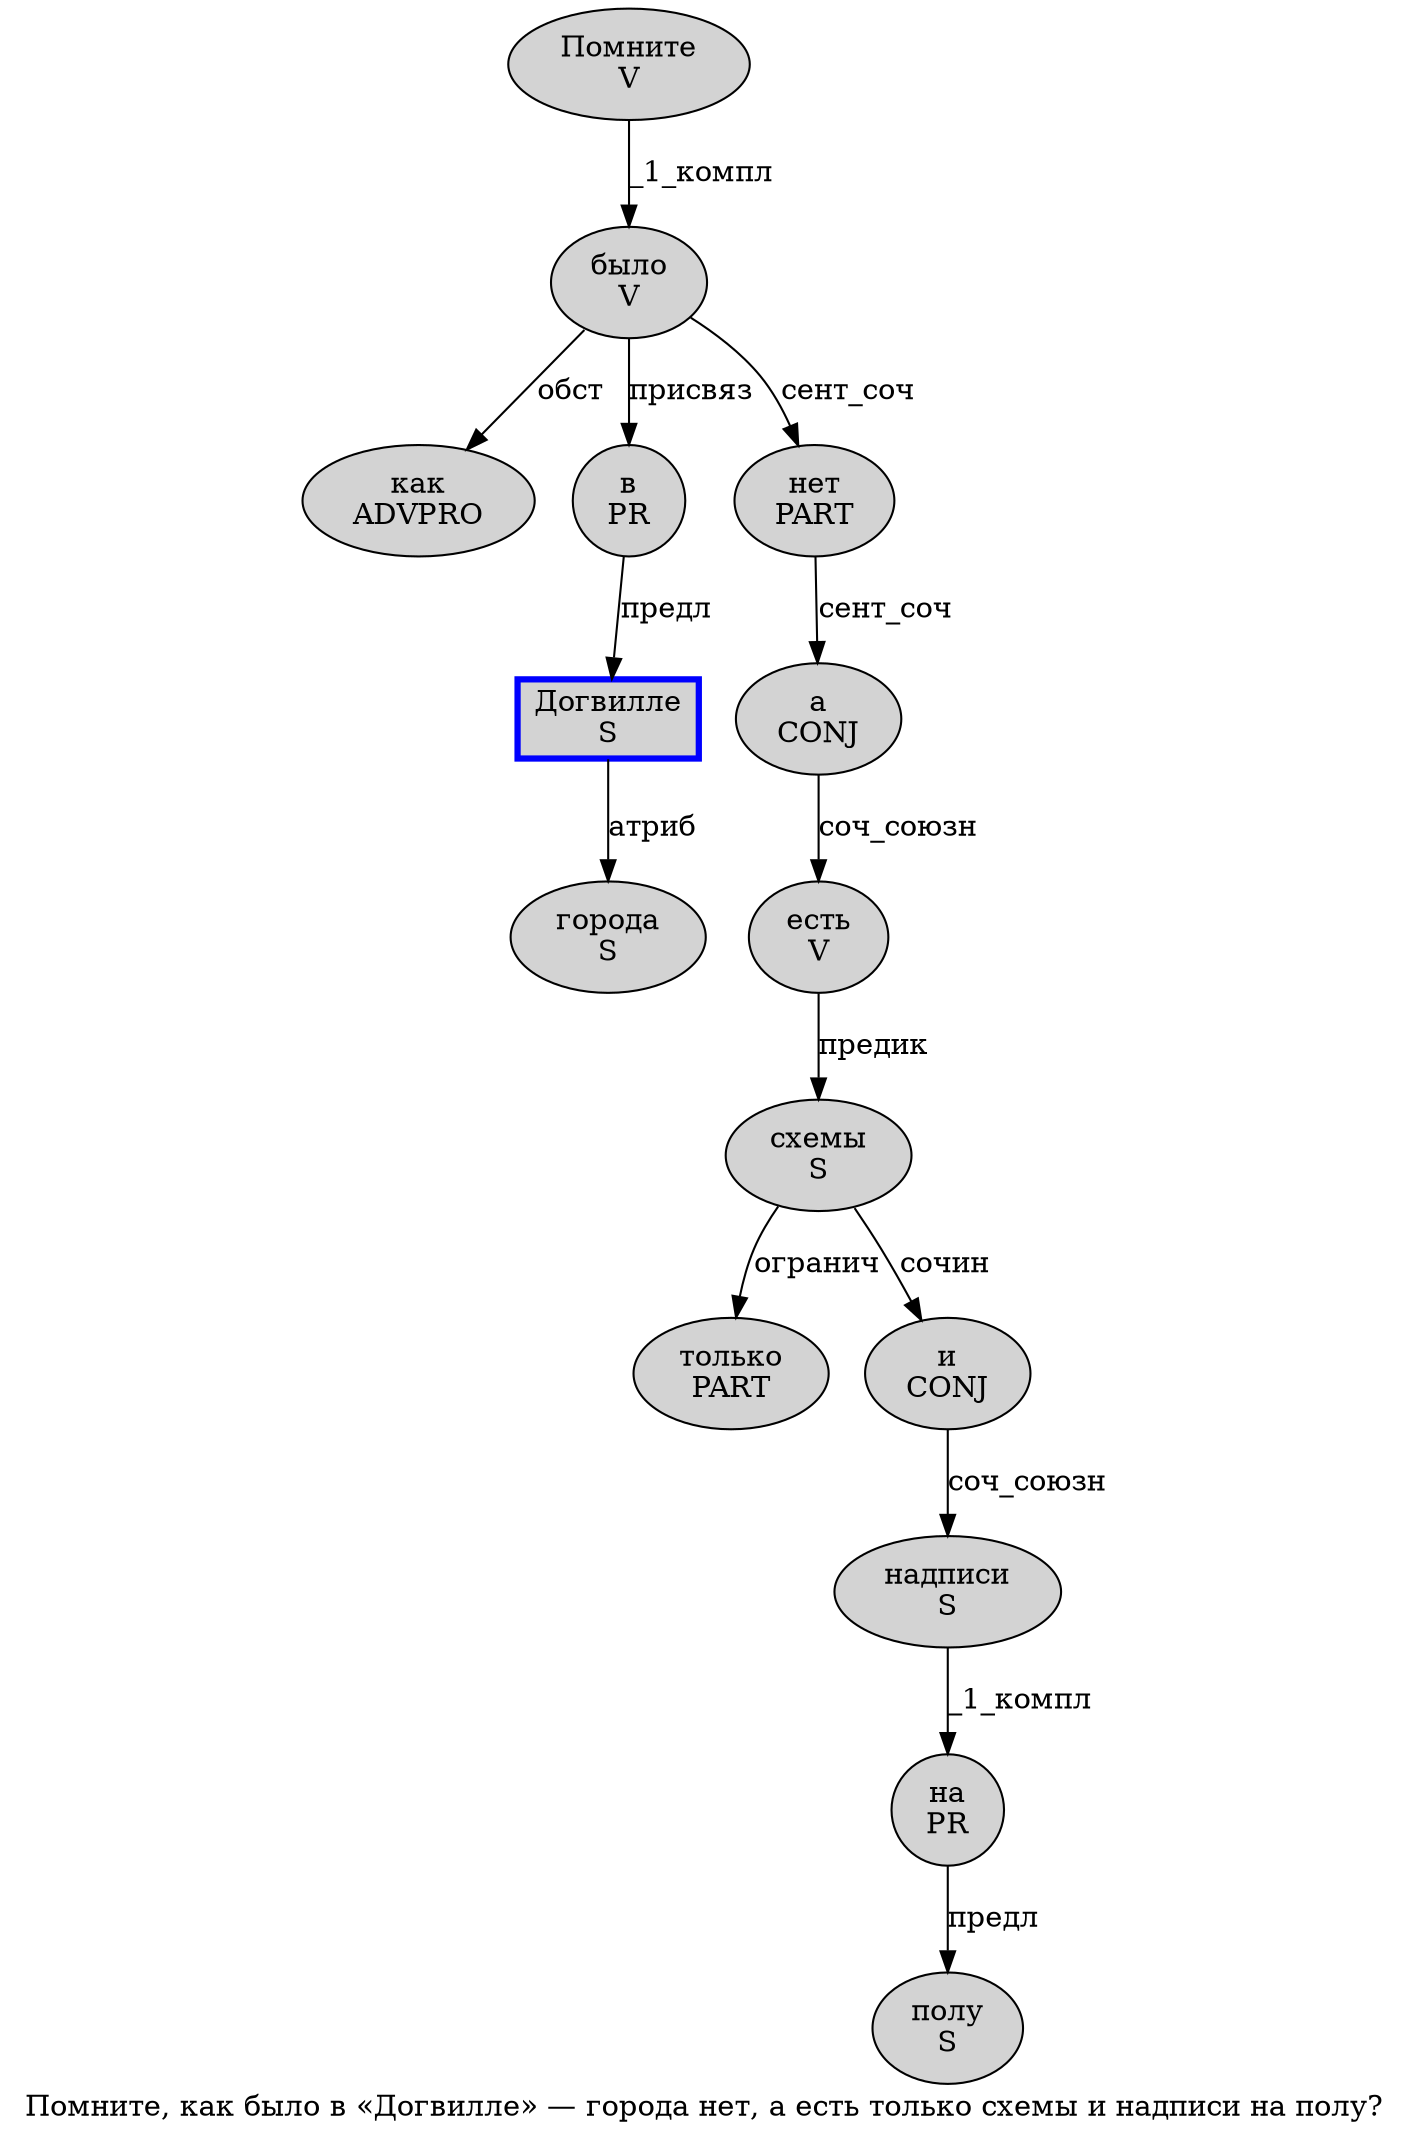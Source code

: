digraph SENTENCE_4154 {
	graph [label="Помните, как было в «Догвилле» — города нет, а есть только схемы и надписи на полу?"]
	node [style=filled]
		0 [label="Помните
V" color="" fillcolor=lightgray penwidth=1 shape=ellipse]
		2 [label="как
ADVPRO" color="" fillcolor=lightgray penwidth=1 shape=ellipse]
		3 [label="было
V" color="" fillcolor=lightgray penwidth=1 shape=ellipse]
		4 [label="в
PR" color="" fillcolor=lightgray penwidth=1 shape=ellipse]
		6 [label="Догвилле
S" color=blue fillcolor=lightgray penwidth=3 shape=box]
		9 [label="города
S" color="" fillcolor=lightgray penwidth=1 shape=ellipse]
		10 [label="нет
PART" color="" fillcolor=lightgray penwidth=1 shape=ellipse]
		12 [label="а
CONJ" color="" fillcolor=lightgray penwidth=1 shape=ellipse]
		13 [label="есть
V" color="" fillcolor=lightgray penwidth=1 shape=ellipse]
		14 [label="только
PART" color="" fillcolor=lightgray penwidth=1 shape=ellipse]
		15 [label="схемы
S" color="" fillcolor=lightgray penwidth=1 shape=ellipse]
		16 [label="и
CONJ" color="" fillcolor=lightgray penwidth=1 shape=ellipse]
		17 [label="надписи
S" color="" fillcolor=lightgray penwidth=1 shape=ellipse]
		18 [label="на
PR" color="" fillcolor=lightgray penwidth=1 shape=ellipse]
		19 [label="полу
S" color="" fillcolor=lightgray penwidth=1 shape=ellipse]
			13 -> 15 [label="предик"]
			3 -> 2 [label="обст"]
			3 -> 4 [label="присвяз"]
			3 -> 10 [label="сент_соч"]
			12 -> 13 [label="соч_союзн"]
			10 -> 12 [label="сент_соч"]
			16 -> 17 [label="соч_союзн"]
			6 -> 9 [label="атриб"]
			4 -> 6 [label="предл"]
			17 -> 18 [label="_1_компл"]
			0 -> 3 [label="_1_компл"]
			15 -> 14 [label="огранич"]
			15 -> 16 [label="сочин"]
			18 -> 19 [label="предл"]
}